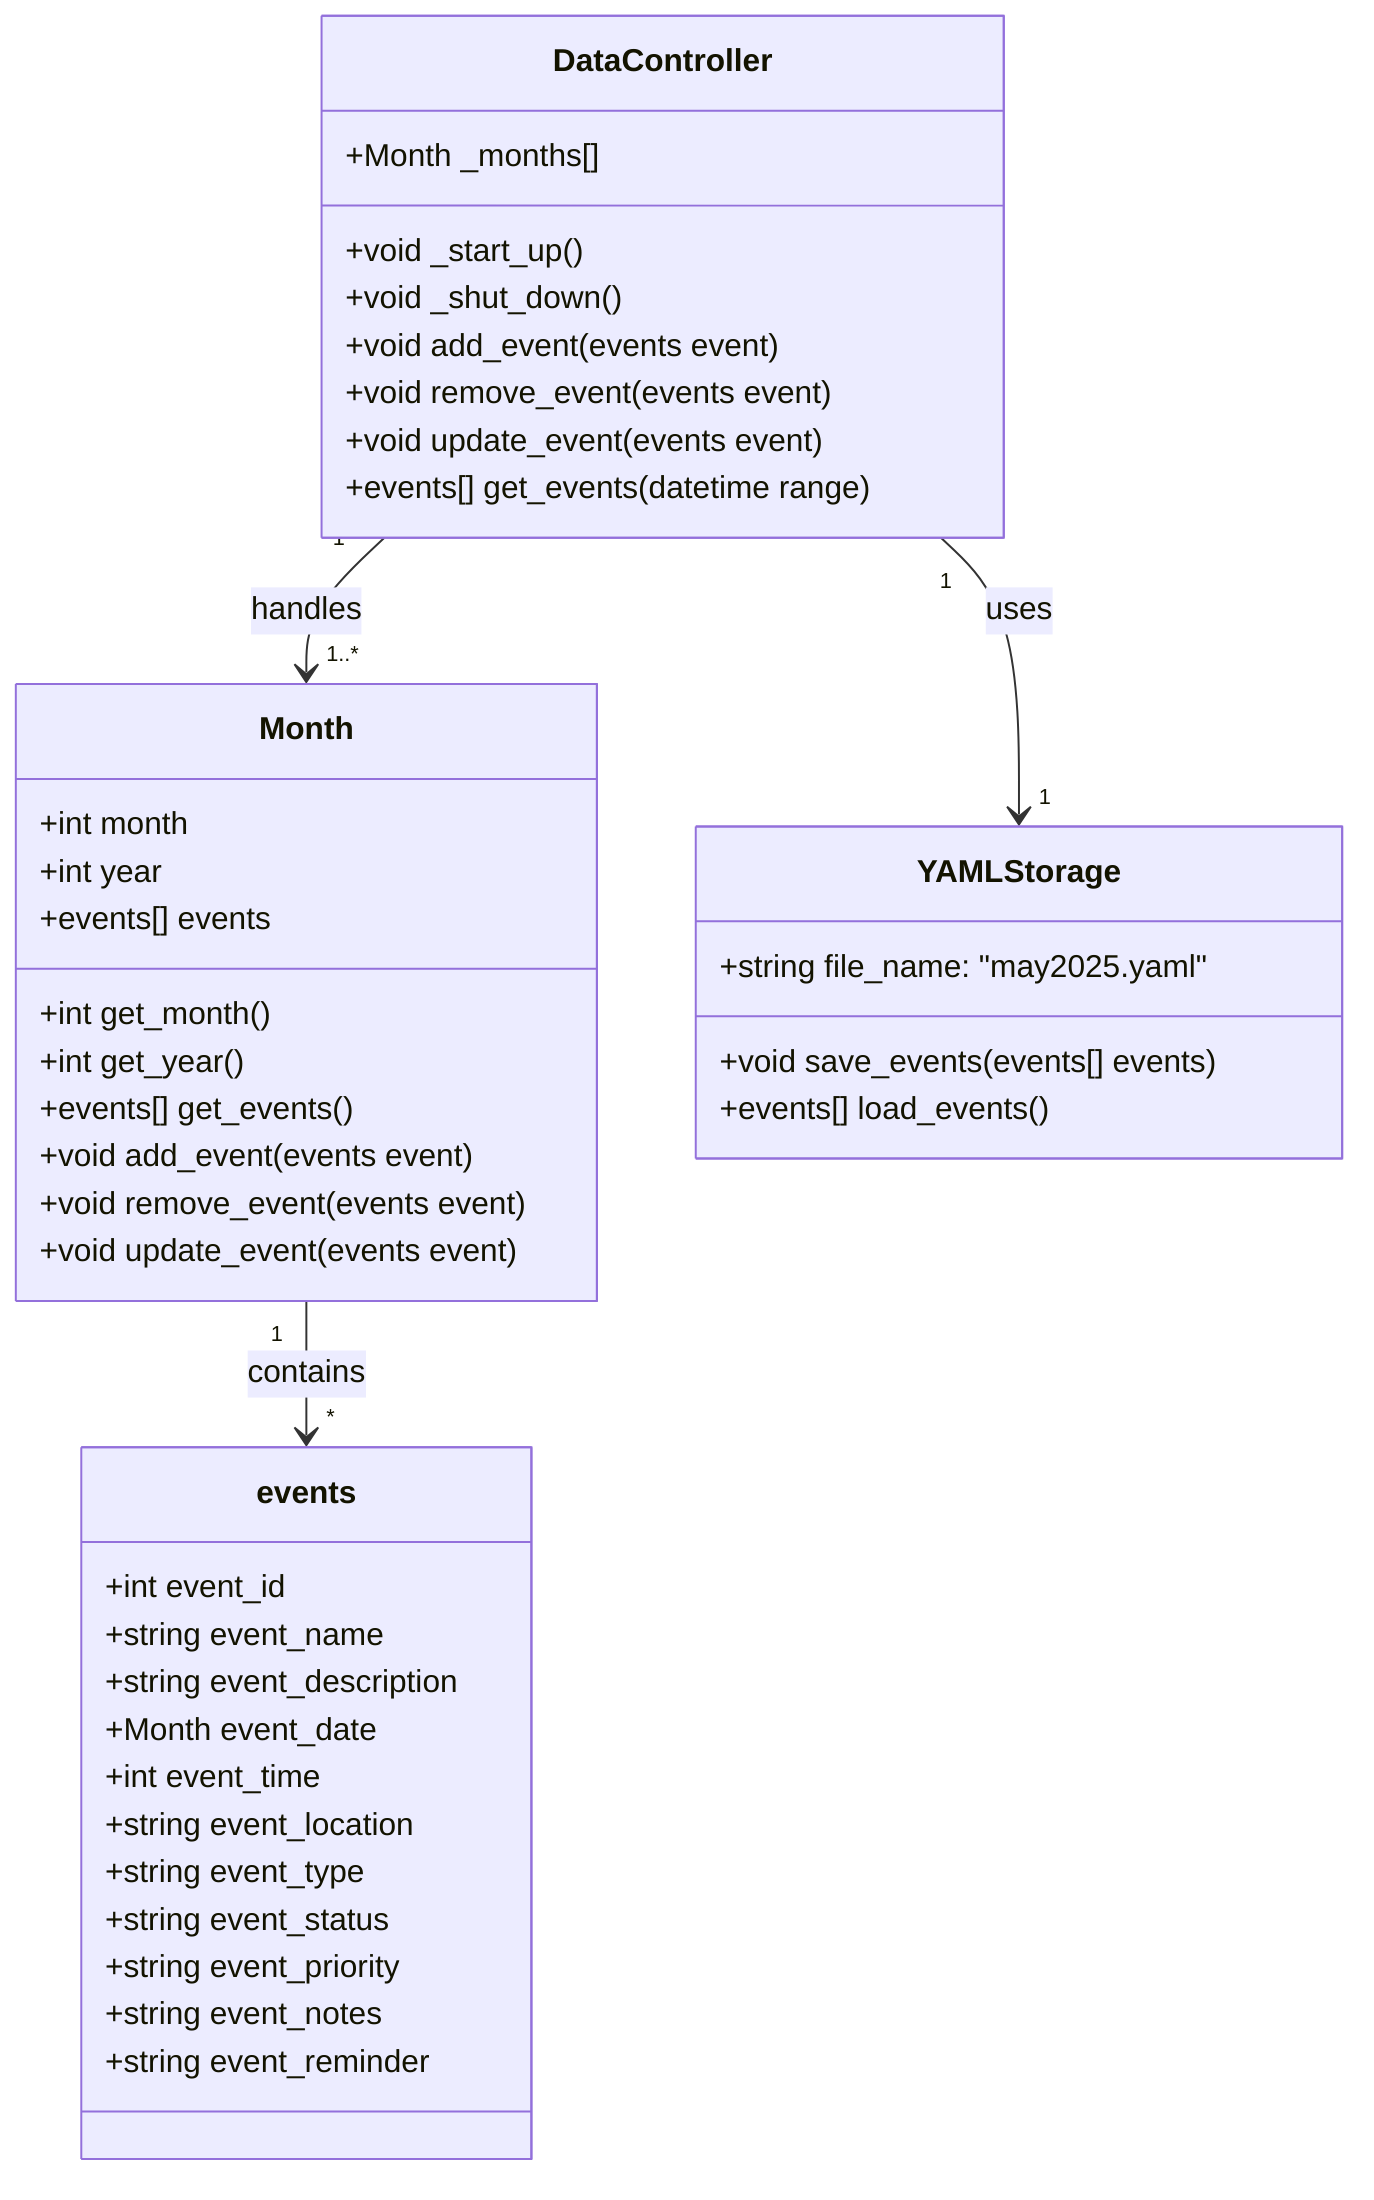 classDiagram
    class DataController {
        +Month _months[]
        +void _start_up()
        +void _shut_down()
        +void add_event(events event)
        +void remove_event(events event)
        +void update_event(events event)
        +events[] get_events(datetime range)
    }
    class Month {
        +int month
        +int year
        +events[] events
        +int get_month()
        +int get_year()
        +events[] get_events()
        +void add_event(events event)
        +void remove_event(events event)
        +void update_event(events event)
    }
    class events {
        +int event_id
        +string event_name
        +string event_description
        +Month event_date
        +int event_time
        +string event_location
        +string event_type
        +string event_status
        +string event_priority
        +string event_notes
        +string event_reminder
    }
    class YAMLStorage {
        +string file_name: "may2025.yaml"
        +void save_events(events[] events)
        +events[] load_events()
    }

    Month "1" --> "*" events : contains
    DataController "1" --> "1..*" Month : handles
    DataController "1" --> "1" YAMLStorage : uses